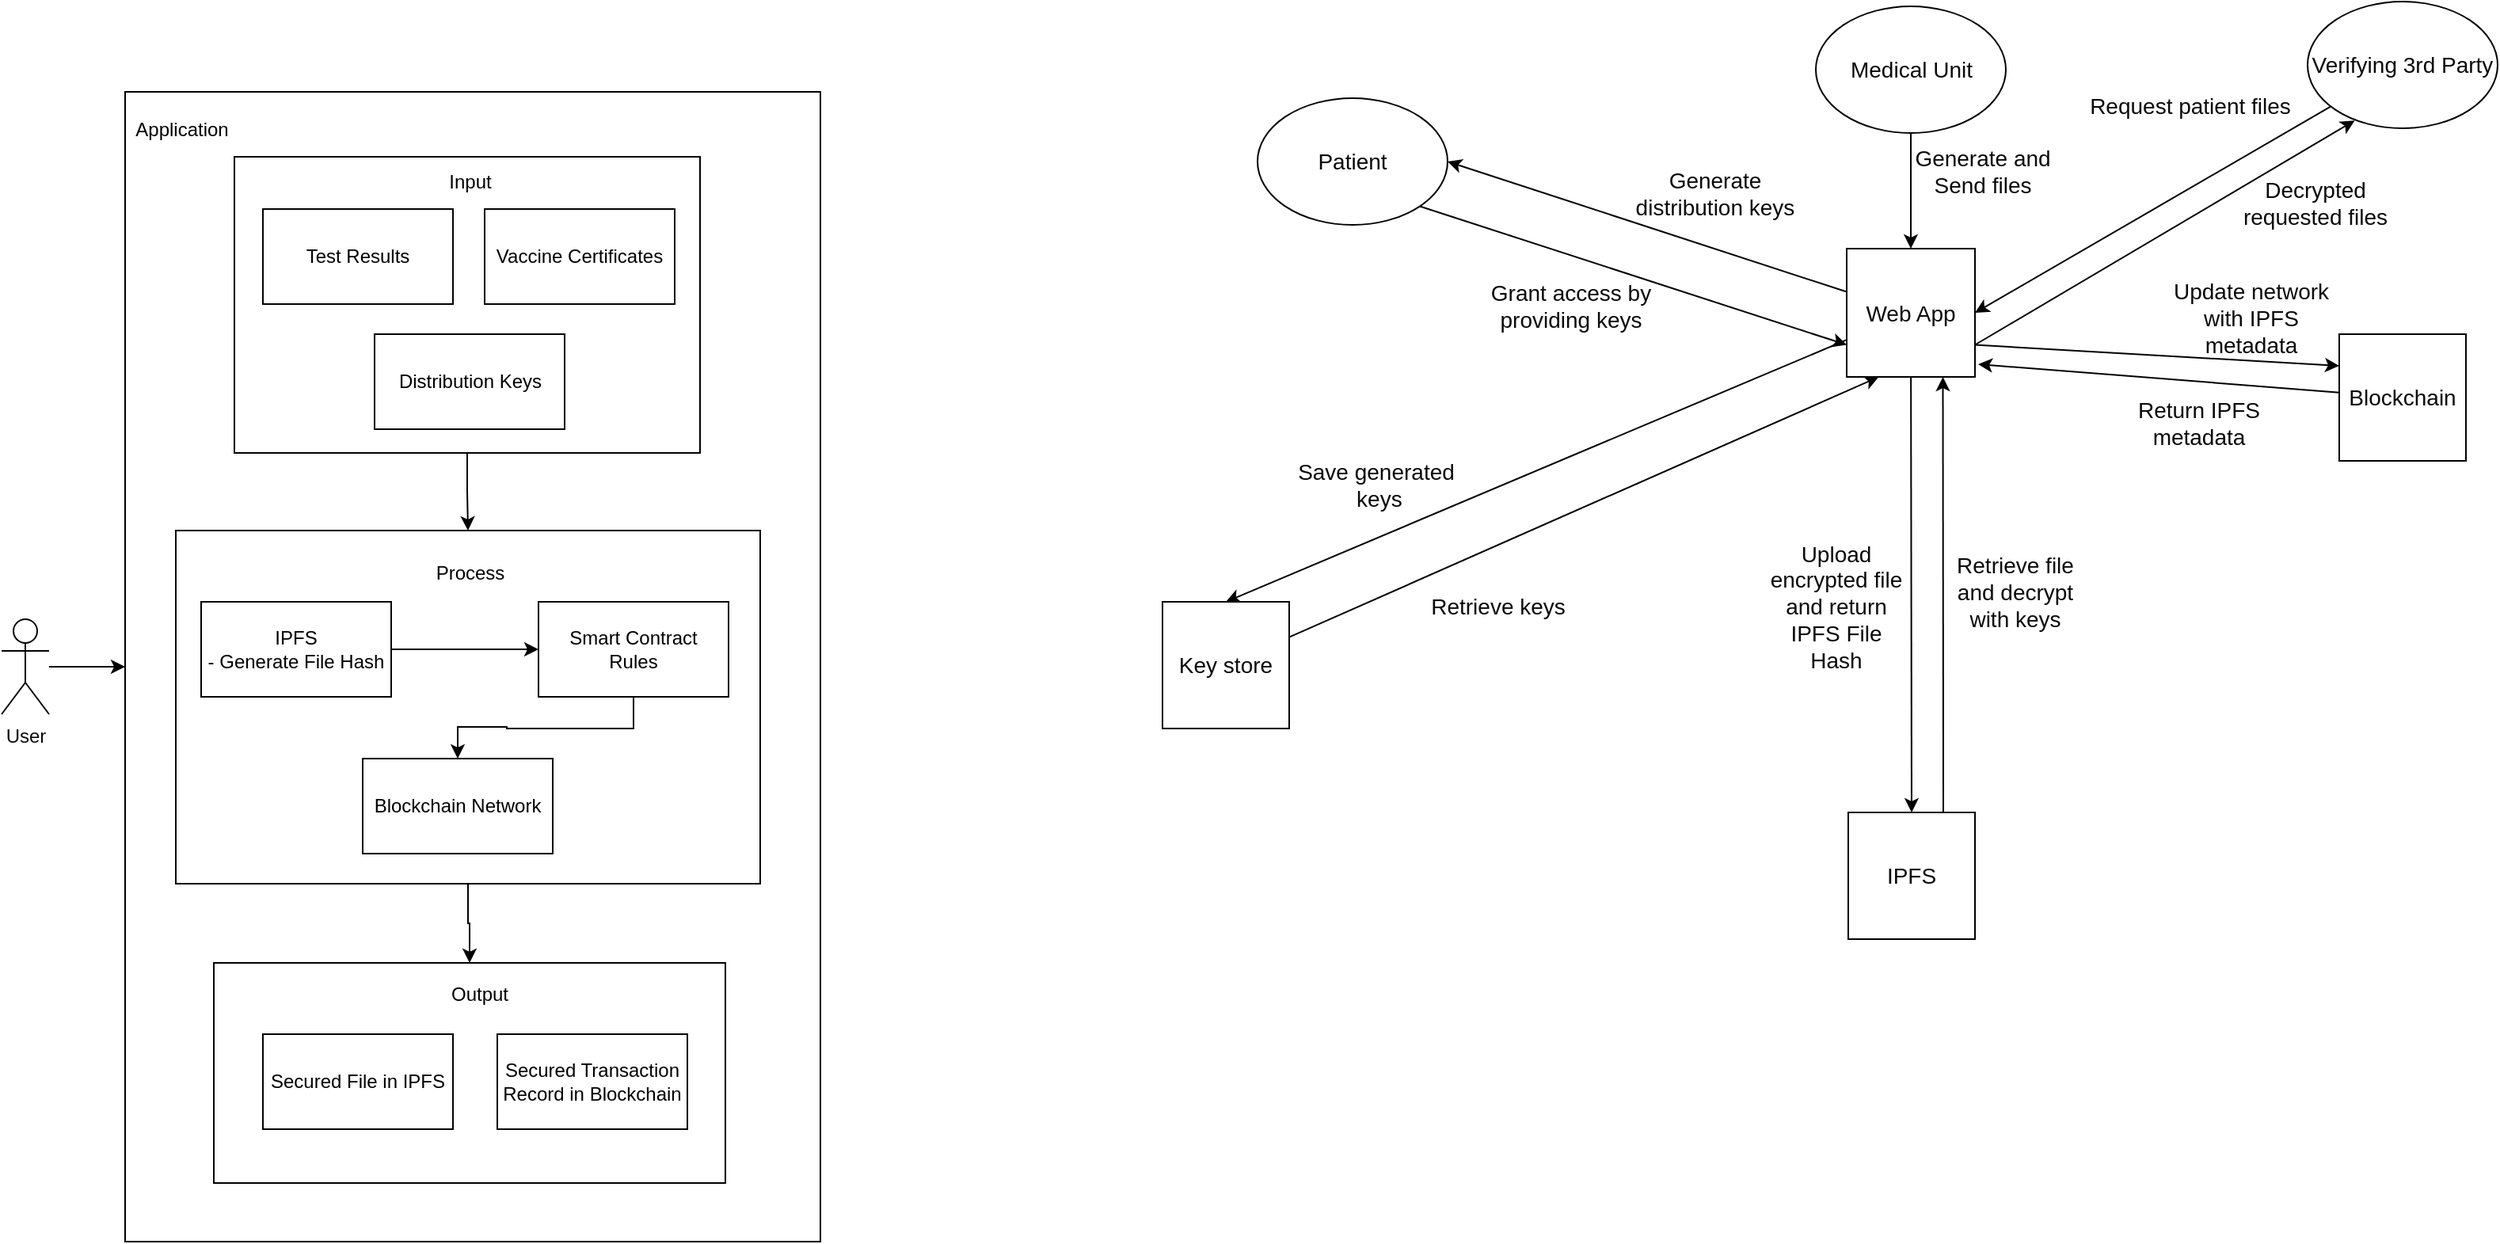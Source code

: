 <mxfile version="14.9.4" type="device"><diagram id="kY-viib103wf2mf439vV" name="Page-1"><mxGraphModel dx="1129" dy="691" grid="0" gridSize="10" guides="1" tooltips="1" connect="1" arrows="1" fold="1" page="1" pageScale="1" pageWidth="2000" pageHeight="1100" math="0" shadow="0"><root><mxCell id="0"/><mxCell id="1" parent="0"/><mxCell id="HL23rp8V-L4xdYOjuT2W-24" value="" style="rounded=0;whiteSpace=wrap;html=1;" vertex="1" parent="1"><mxGeometry x="215" y="251" width="439" height="726" as="geometry"/></mxCell><mxCell id="HL23rp8V-L4xdYOjuT2W-6" value="" style="rounded=0;whiteSpace=wrap;html=1;" vertex="1" parent="1"><mxGeometry x="271" y="801" width="323" height="139" as="geometry"/></mxCell><mxCell id="HL23rp8V-L4xdYOjuT2W-14" style="edgeStyle=orthogonalEdgeStyle;rounded=0;orthogonalLoop=1;jettySize=auto;html=1;" edge="1" parent="1" source="KZ27g9-mBWaPiHV4D6GU-1" target="KZ27g9-mBWaPiHV4D6GU-7"><mxGeometry relative="1" as="geometry"/></mxCell><mxCell id="KZ27g9-mBWaPiHV4D6GU-1" value="" style="rounded=0;whiteSpace=wrap;html=1;" parent="1" vertex="1"><mxGeometry x="284" y="292" width="294" height="187" as="geometry"/></mxCell><mxCell id="KZ27g9-mBWaPiHV4D6GU-2" value="Input" style="text;html=1;strokeColor=none;fillColor=none;align=center;verticalAlign=middle;whiteSpace=wrap;rounded=0;" parent="1" vertex="1"><mxGeometry x="412.5" y="298" width="40" height="20" as="geometry"/></mxCell><mxCell id="KZ27g9-mBWaPiHV4D6GU-3" value="Test Results" style="rounded=0;whiteSpace=wrap;html=1;" parent="1" vertex="1"><mxGeometry x="302" y="325" width="120" height="60" as="geometry"/></mxCell><mxCell id="KZ27g9-mBWaPiHV4D6GU-4" value="Vaccine Certificates" style="rounded=0;whiteSpace=wrap;html=1;" parent="1" vertex="1"><mxGeometry x="442" y="325" width="120" height="60" as="geometry"/></mxCell><mxCell id="HL23rp8V-L4xdYOjuT2W-19" style="edgeStyle=orthogonalEdgeStyle;rounded=0;orthogonalLoop=1;jettySize=auto;html=1;exitX=0.5;exitY=1;exitDx=0;exitDy=0;entryX=0.5;entryY=0;entryDx=0;entryDy=0;" edge="1" parent="1" source="KZ27g9-mBWaPiHV4D6GU-7" target="HL23rp8V-L4xdYOjuT2W-6"><mxGeometry relative="1" as="geometry"/></mxCell><mxCell id="KZ27g9-mBWaPiHV4D6GU-7" value="" style="rounded=0;whiteSpace=wrap;html=1;" parent="1" vertex="1"><mxGeometry x="247" y="528" width="369" height="223" as="geometry"/></mxCell><mxCell id="KZ27g9-mBWaPiHV4D6GU-8" value="Process" style="text;html=1;strokeColor=none;fillColor=none;align=center;verticalAlign=middle;whiteSpace=wrap;rounded=0;" parent="1" vertex="1"><mxGeometry x="412.5" y="545" width="40" height="20" as="geometry"/></mxCell><mxCell id="HL23rp8V-L4xdYOjuT2W-12" style="edgeStyle=orthogonalEdgeStyle;rounded=0;orthogonalLoop=1;jettySize=auto;html=1;" edge="1" parent="1" source="KZ27g9-mBWaPiHV4D6GU-9" target="KZ27g9-mBWaPiHV4D6GU-10"><mxGeometry relative="1" as="geometry"/></mxCell><mxCell id="KZ27g9-mBWaPiHV4D6GU-9" value="IPFS&lt;br&gt;- Generate File Hash" style="rounded=0;whiteSpace=wrap;html=1;" parent="1" vertex="1"><mxGeometry x="263" y="573" width="120" height="60" as="geometry"/></mxCell><mxCell id="HL23rp8V-L4xdYOjuT2W-13" style="edgeStyle=orthogonalEdgeStyle;rounded=0;orthogonalLoop=1;jettySize=auto;html=1;" edge="1" parent="1" source="KZ27g9-mBWaPiHV4D6GU-10" target="HL23rp8V-L4xdYOjuT2W-2"><mxGeometry relative="1" as="geometry"/></mxCell><mxCell id="KZ27g9-mBWaPiHV4D6GU-10" value="Smart Contract&lt;br&gt;Rules" style="rounded=0;whiteSpace=wrap;html=1;" parent="1" vertex="1"><mxGeometry x="476" y="573" width="120" height="60" as="geometry"/></mxCell><mxCell id="HL23rp8V-L4xdYOjuT2W-1" value="Distribution Keys" style="rounded=0;whiteSpace=wrap;html=1;" vertex="1" parent="1"><mxGeometry x="372.5" y="404" width="120" height="60" as="geometry"/></mxCell><mxCell id="HL23rp8V-L4xdYOjuT2W-2" value="Blockchain Network" style="rounded=0;whiteSpace=wrap;html=1;" vertex="1" parent="1"><mxGeometry x="365" y="672" width="120" height="60" as="geometry"/></mxCell><mxCell id="HL23rp8V-L4xdYOjuT2W-4" value="Secured File in IPFS" style="rounded=0;whiteSpace=wrap;html=1;" vertex="1" parent="1"><mxGeometry x="302" y="846" width="120" height="60" as="geometry"/></mxCell><mxCell id="HL23rp8V-L4xdYOjuT2W-5" value="Secured Transaction&lt;br&gt;Record in Blockchain" style="rounded=0;whiteSpace=wrap;html=1;" vertex="1" parent="1"><mxGeometry x="450" y="846" width="120" height="60" as="geometry"/></mxCell><mxCell id="HL23rp8V-L4xdYOjuT2W-7" value="Output" style="text;html=1;strokeColor=none;fillColor=none;align=center;verticalAlign=middle;whiteSpace=wrap;rounded=0;" vertex="1" parent="1"><mxGeometry x="419" y="811" width="40" height="20" as="geometry"/></mxCell><mxCell id="HL23rp8V-L4xdYOjuT2W-25" value="Application" style="text;html=1;strokeColor=none;fillColor=none;align=center;verticalAlign=middle;whiteSpace=wrap;rounded=0;" vertex="1" parent="1"><mxGeometry x="231" y="265" width="40" height="20" as="geometry"/></mxCell><mxCell id="HL23rp8V-L4xdYOjuT2W-39" style="edgeStyle=orthogonalEdgeStyle;rounded=0;orthogonalLoop=1;jettySize=auto;html=1;fontColor=#FFFFFF;" edge="1" parent="1" source="HL23rp8V-L4xdYOjuT2W-36" target="HL23rp8V-L4xdYOjuT2W-24"><mxGeometry relative="1" as="geometry"/></mxCell><mxCell id="HL23rp8V-L4xdYOjuT2W-36" value="&lt;font color=&quot;#0a0a0a&quot;&gt;User&lt;/font&gt;" style="shape=umlActor;verticalLabelPosition=bottom;verticalAlign=top;html=1;fontColor=#FFFFFF;" vertex="1" parent="1"><mxGeometry x="137" y="584" width="30" height="60" as="geometry"/></mxCell><mxCell id="HL23rp8V-L4xdYOjuT2W-89" style="edgeStyle=none;rounded=0;orthogonalLoop=1;jettySize=auto;html=1;entryX=0;entryY=0.75;entryDx=0;entryDy=0;fontSize=14;fontColor=#0A0A0A;exitX=1;exitY=1;exitDx=0;exitDy=0;" edge="1" parent="1" source="HL23rp8V-L4xdYOjuT2W-69" target="HL23rp8V-L4xdYOjuT2W-72"><mxGeometry relative="1" as="geometry"/></mxCell><mxCell id="HL23rp8V-L4xdYOjuT2W-69" value="Patient" style="ellipse;whiteSpace=wrap;html=1;fontSize=14;fontColor=#0A0A0A;" vertex="1" parent="1"><mxGeometry x="930" y="255" width="120" height="80" as="geometry"/></mxCell><mxCell id="HL23rp8V-L4xdYOjuT2W-82" style="edgeStyle=none;rounded=0;orthogonalLoop=1;jettySize=auto;html=1;fontSize=14;fontColor=#0A0A0A;" edge="1" parent="1" source="HL23rp8V-L4xdYOjuT2W-70" target="HL23rp8V-L4xdYOjuT2W-72"><mxGeometry relative="1" as="geometry"/></mxCell><mxCell id="HL23rp8V-L4xdYOjuT2W-70" value="Medical Unit" style="ellipse;whiteSpace=wrap;html=1;fontSize=14;fontColor=#0A0A0A;" vertex="1" parent="1"><mxGeometry x="1282.5" y="197" width="120" height="80" as="geometry"/></mxCell><mxCell id="HL23rp8V-L4xdYOjuT2W-88" style="edgeStyle=none;rounded=0;orthogonalLoop=1;jettySize=auto;html=1;entryX=1;entryY=0.5;entryDx=0;entryDy=0;fontSize=14;fontColor=#0A0A0A;" edge="1" parent="1" source="HL23rp8V-L4xdYOjuT2W-71" target="HL23rp8V-L4xdYOjuT2W-72"><mxGeometry relative="1" as="geometry"/></mxCell><mxCell id="HL23rp8V-L4xdYOjuT2W-71" value="Verifying 3rd Party" style="ellipse;whiteSpace=wrap;html=1;fontSize=14;fontColor=#0A0A0A;" vertex="1" parent="1"><mxGeometry x="1593" y="194" width="120" height="80" as="geometry"/></mxCell><mxCell id="HL23rp8V-L4xdYOjuT2W-84" style="edgeStyle=none;rounded=0;orthogonalLoop=1;jettySize=auto;html=1;entryX=0.5;entryY=0;entryDx=0;entryDy=0;fontSize=14;fontColor=#0A0A0A;" edge="1" parent="1" source="HL23rp8V-L4xdYOjuT2W-72" target="HL23rp8V-L4xdYOjuT2W-75"><mxGeometry relative="1" as="geometry"/></mxCell><mxCell id="HL23rp8V-L4xdYOjuT2W-85" style="edgeStyle=none;rounded=0;orthogonalLoop=1;jettySize=auto;html=1;entryX=0.5;entryY=0;entryDx=0;entryDy=0;fontSize=14;fontColor=#0A0A0A;" edge="1" parent="1" source="HL23rp8V-L4xdYOjuT2W-72" target="HL23rp8V-L4xdYOjuT2W-74"><mxGeometry relative="1" as="geometry"/></mxCell><mxCell id="HL23rp8V-L4xdYOjuT2W-87" style="edgeStyle=none;rounded=0;orthogonalLoop=1;jettySize=auto;html=1;entryX=0;entryY=0.25;entryDx=0;entryDy=0;fontSize=14;fontColor=#0A0A0A;exitX=1;exitY=0.75;exitDx=0;exitDy=0;" edge="1" parent="1" source="HL23rp8V-L4xdYOjuT2W-72" target="HL23rp8V-L4xdYOjuT2W-73"><mxGeometry relative="1" as="geometry"/></mxCell><mxCell id="HL23rp8V-L4xdYOjuT2W-90" style="edgeStyle=none;rounded=0;orthogonalLoop=1;jettySize=auto;html=1;entryX=1;entryY=0.5;entryDx=0;entryDy=0;fontSize=14;fontColor=#0A0A0A;" edge="1" parent="1" source="HL23rp8V-L4xdYOjuT2W-72" target="HL23rp8V-L4xdYOjuT2W-69"><mxGeometry relative="1" as="geometry"/></mxCell><mxCell id="HL23rp8V-L4xdYOjuT2W-97" style="edgeStyle=none;rounded=0;orthogonalLoop=1;jettySize=auto;html=1;fontSize=14;fontColor=#0A0A0A;exitX=1;exitY=0.75;exitDx=0;exitDy=0;entryX=0.248;entryY=0.939;entryDx=0;entryDy=0;entryPerimeter=0;" edge="1" parent="1" source="HL23rp8V-L4xdYOjuT2W-72" target="HL23rp8V-L4xdYOjuT2W-71"><mxGeometry relative="1" as="geometry"><mxPoint x="1688" y="459" as="targetPoint"/></mxGeometry></mxCell><mxCell id="HL23rp8V-L4xdYOjuT2W-72" value="Web App" style="whiteSpace=wrap;html=1;aspect=fixed;fontSize=14;fontColor=#0A0A0A;" vertex="1" parent="1"><mxGeometry x="1302" y="350" width="81" height="81" as="geometry"/></mxCell><mxCell id="HL23rp8V-L4xdYOjuT2W-108" style="edgeStyle=none;rounded=0;orthogonalLoop=1;jettySize=auto;html=1;fontSize=14;fontColor=#0A0A0A;" edge="1" parent="1" source="HL23rp8V-L4xdYOjuT2W-73"><mxGeometry relative="1" as="geometry"><mxPoint x="1385" y="423" as="targetPoint"/></mxGeometry></mxCell><mxCell id="HL23rp8V-L4xdYOjuT2W-73" value="Blockchain" style="whiteSpace=wrap;html=1;aspect=fixed;fontSize=14;fontColor=#0A0A0A;" vertex="1" parent="1"><mxGeometry x="1613" y="404" width="80" height="80" as="geometry"/></mxCell><mxCell id="HL23rp8V-L4xdYOjuT2W-102" style="edgeStyle=none;rounded=0;orthogonalLoop=1;jettySize=auto;html=1;entryX=0.75;entryY=1;entryDx=0;entryDy=0;fontSize=14;fontColor=#0A0A0A;exitX=0.75;exitY=0;exitDx=0;exitDy=0;" edge="1" parent="1" source="HL23rp8V-L4xdYOjuT2W-74" target="HL23rp8V-L4xdYOjuT2W-72"><mxGeometry relative="1" as="geometry"/></mxCell><mxCell id="HL23rp8V-L4xdYOjuT2W-74" value="IPFS" style="whiteSpace=wrap;html=1;aspect=fixed;fontSize=14;fontColor=#0A0A0A;" vertex="1" parent="1"><mxGeometry x="1303" y="706" width="80" height="80" as="geometry"/></mxCell><mxCell id="HL23rp8V-L4xdYOjuT2W-122" style="edgeStyle=none;rounded=0;orthogonalLoop=1;jettySize=auto;html=1;entryX=0.25;entryY=1;entryDx=0;entryDy=0;fontSize=14;fontColor=#0A0A0A;" edge="1" parent="1" source="HL23rp8V-L4xdYOjuT2W-75" target="HL23rp8V-L4xdYOjuT2W-72"><mxGeometry relative="1" as="geometry"/></mxCell><mxCell id="HL23rp8V-L4xdYOjuT2W-75" value="Key store" style="whiteSpace=wrap;html=1;aspect=fixed;fontSize=14;fontColor=#0A0A0A;" vertex="1" parent="1"><mxGeometry x="870" y="573" width="80" height="80" as="geometry"/></mxCell><mxCell id="HL23rp8V-L4xdYOjuT2W-91" value="Generate and Send files" style="text;html=1;strokeColor=none;fillColor=none;align=center;verticalAlign=middle;whiteSpace=wrap;rounded=0;fontSize=14;fontColor=#0A0A0A;" vertex="1" parent="1"><mxGeometry x="1344" y="291" width="88" height="20" as="geometry"/></mxCell><mxCell id="HL23rp8V-L4xdYOjuT2W-92" style="edgeStyle=none;rounded=0;orthogonalLoop=1;jettySize=auto;html=1;exitX=0.5;exitY=1;exitDx=0;exitDy=0;fontSize=14;fontColor=#0A0A0A;" edge="1" parent="1" source="HL23rp8V-L4xdYOjuT2W-91" target="HL23rp8V-L4xdYOjuT2W-91"><mxGeometry relative="1" as="geometry"/></mxCell><mxCell id="HL23rp8V-L4xdYOjuT2W-94" value="Generate distribution keys" style="text;html=1;strokeColor=none;fillColor=none;align=center;verticalAlign=middle;whiteSpace=wrap;rounded=0;fontSize=14;fontColor=#0A0A0A;" vertex="1" parent="1"><mxGeometry x="1160" y="305" width="118" height="20" as="geometry"/></mxCell><mxCell id="HL23rp8V-L4xdYOjuT2W-95" value="Grant access by providing keys" style="text;html=1;strokeColor=none;fillColor=none;align=center;verticalAlign=middle;whiteSpace=wrap;rounded=0;fontSize=14;fontColor=#0A0A0A;" vertex="1" parent="1"><mxGeometry x="1069" y="375.5" width="118" height="20" as="geometry"/></mxCell><mxCell id="HL23rp8V-L4xdYOjuT2W-96" value="Save generated&lt;br&gt;&amp;nbsp;keys" style="text;html=1;strokeColor=none;fillColor=none;align=center;verticalAlign=middle;whiteSpace=wrap;rounded=0;fontSize=14;fontColor=#0A0A0A;" vertex="1" parent="1"><mxGeometry x="930" y="489" width="150" height="20" as="geometry"/></mxCell><mxCell id="HL23rp8V-L4xdYOjuT2W-98" value="Request patient files" style="text;html=1;strokeColor=none;fillColor=none;align=center;verticalAlign=middle;whiteSpace=wrap;rounded=0;fontSize=14;fontColor=#0A0A0A;" vertex="1" parent="1"><mxGeometry x="1425" y="250" width="188" height="20" as="geometry"/></mxCell><mxCell id="HL23rp8V-L4xdYOjuT2W-99" value="Decrypted &lt;br&gt;requested files" style="text;html=1;strokeColor=none;fillColor=none;align=center;verticalAlign=middle;whiteSpace=wrap;rounded=0;fontSize=14;fontColor=#0A0A0A;" vertex="1" parent="1"><mxGeometry x="1504" y="311" width="188" height="20" as="geometry"/></mxCell><mxCell id="HL23rp8V-L4xdYOjuT2W-101" value="Upload encrypted file&lt;br&gt;and return IPFS File Hash" style="text;html=1;strokeColor=none;fillColor=none;align=center;verticalAlign=middle;whiteSpace=wrap;rounded=0;fontSize=14;fontColor=#0A0A0A;" vertex="1" parent="1"><mxGeometry x="1251" y="566" width="89" height="20" as="geometry"/></mxCell><mxCell id="HL23rp8V-L4xdYOjuT2W-103" value="Retrieve file and decrypt with keys" style="text;html=1;strokeColor=none;fillColor=none;align=center;verticalAlign=middle;whiteSpace=wrap;rounded=0;fontSize=14;fontColor=#0A0A0A;" vertex="1" parent="1"><mxGeometry x="1364" y="558" width="89" height="18" as="geometry"/></mxCell><mxCell id="HL23rp8V-L4xdYOjuT2W-105" value="Update network with IPFS metadata" style="text;html=1;strokeColor=none;fillColor=none;align=center;verticalAlign=middle;whiteSpace=wrap;rounded=0;fontSize=14;fontColor=#0A0A0A;" vertex="1" parent="1"><mxGeometry x="1497" y="384" width="121" height="20" as="geometry"/></mxCell><mxCell id="HL23rp8V-L4xdYOjuT2W-107" value="Return IPFS metadata" style="text;html=1;strokeColor=none;fillColor=none;align=center;verticalAlign=middle;whiteSpace=wrap;rounded=0;fontSize=14;fontColor=#0A0A0A;" vertex="1" parent="1"><mxGeometry x="1464" y="450" width="121" height="20" as="geometry"/></mxCell><mxCell id="HL23rp8V-L4xdYOjuT2W-115" style="edgeStyle=none;rounded=0;orthogonalLoop=1;jettySize=auto;html=1;exitX=0.5;exitY=0;exitDx=0;exitDy=0;fontSize=14;fontColor=#0A0A0A;" edge="1" parent="1" source="HL23rp8V-L4xdYOjuT2W-103" target="HL23rp8V-L4xdYOjuT2W-103"><mxGeometry relative="1" as="geometry"/></mxCell><mxCell id="HL23rp8V-L4xdYOjuT2W-123" value="Retrieve keys" style="text;html=1;strokeColor=none;fillColor=none;align=center;verticalAlign=middle;whiteSpace=wrap;rounded=0;fontSize=14;fontColor=#0A0A0A;" vertex="1" parent="1"><mxGeometry x="1007" y="566" width="150" height="20" as="geometry"/></mxCell></root></mxGraphModel></diagram></mxfile>
